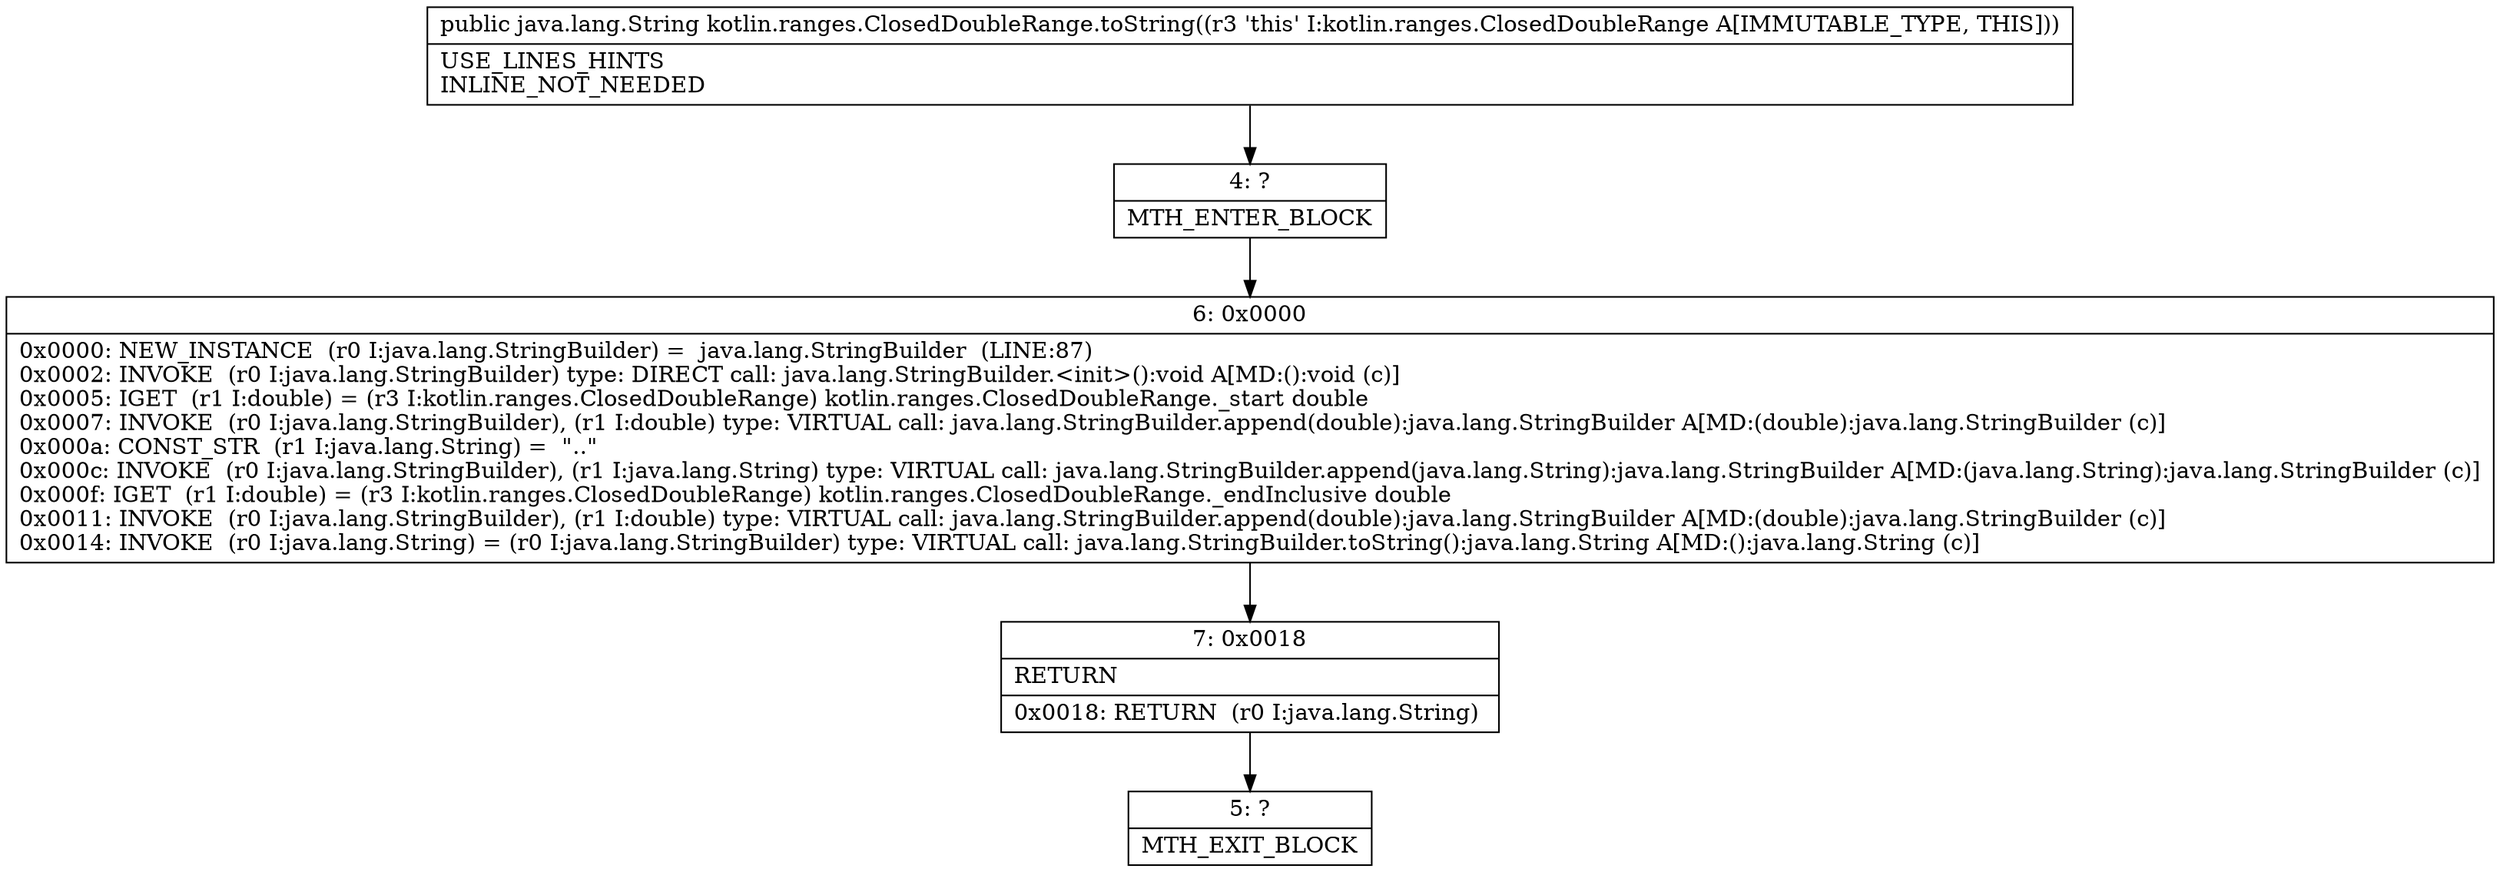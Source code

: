 digraph "CFG forkotlin.ranges.ClosedDoubleRange.toString()Ljava\/lang\/String;" {
Node_4 [shape=record,label="{4\:\ ?|MTH_ENTER_BLOCK\l}"];
Node_6 [shape=record,label="{6\:\ 0x0000|0x0000: NEW_INSTANCE  (r0 I:java.lang.StringBuilder) =  java.lang.StringBuilder  (LINE:87)\l0x0002: INVOKE  (r0 I:java.lang.StringBuilder) type: DIRECT call: java.lang.StringBuilder.\<init\>():void A[MD:():void (c)]\l0x0005: IGET  (r1 I:double) = (r3 I:kotlin.ranges.ClosedDoubleRange) kotlin.ranges.ClosedDoubleRange._start double \l0x0007: INVOKE  (r0 I:java.lang.StringBuilder), (r1 I:double) type: VIRTUAL call: java.lang.StringBuilder.append(double):java.lang.StringBuilder A[MD:(double):java.lang.StringBuilder (c)]\l0x000a: CONST_STR  (r1 I:java.lang.String) =  \"..\" \l0x000c: INVOKE  (r0 I:java.lang.StringBuilder), (r1 I:java.lang.String) type: VIRTUAL call: java.lang.StringBuilder.append(java.lang.String):java.lang.StringBuilder A[MD:(java.lang.String):java.lang.StringBuilder (c)]\l0x000f: IGET  (r1 I:double) = (r3 I:kotlin.ranges.ClosedDoubleRange) kotlin.ranges.ClosedDoubleRange._endInclusive double \l0x0011: INVOKE  (r0 I:java.lang.StringBuilder), (r1 I:double) type: VIRTUAL call: java.lang.StringBuilder.append(double):java.lang.StringBuilder A[MD:(double):java.lang.StringBuilder (c)]\l0x0014: INVOKE  (r0 I:java.lang.String) = (r0 I:java.lang.StringBuilder) type: VIRTUAL call: java.lang.StringBuilder.toString():java.lang.String A[MD:():java.lang.String (c)]\l}"];
Node_7 [shape=record,label="{7\:\ 0x0018|RETURN\l|0x0018: RETURN  (r0 I:java.lang.String) \l}"];
Node_5 [shape=record,label="{5\:\ ?|MTH_EXIT_BLOCK\l}"];
MethodNode[shape=record,label="{public java.lang.String kotlin.ranges.ClosedDoubleRange.toString((r3 'this' I:kotlin.ranges.ClosedDoubleRange A[IMMUTABLE_TYPE, THIS]))  | USE_LINES_HINTS\lINLINE_NOT_NEEDED\l}"];
MethodNode -> Node_4;Node_4 -> Node_6;
Node_6 -> Node_7;
Node_7 -> Node_5;
}

